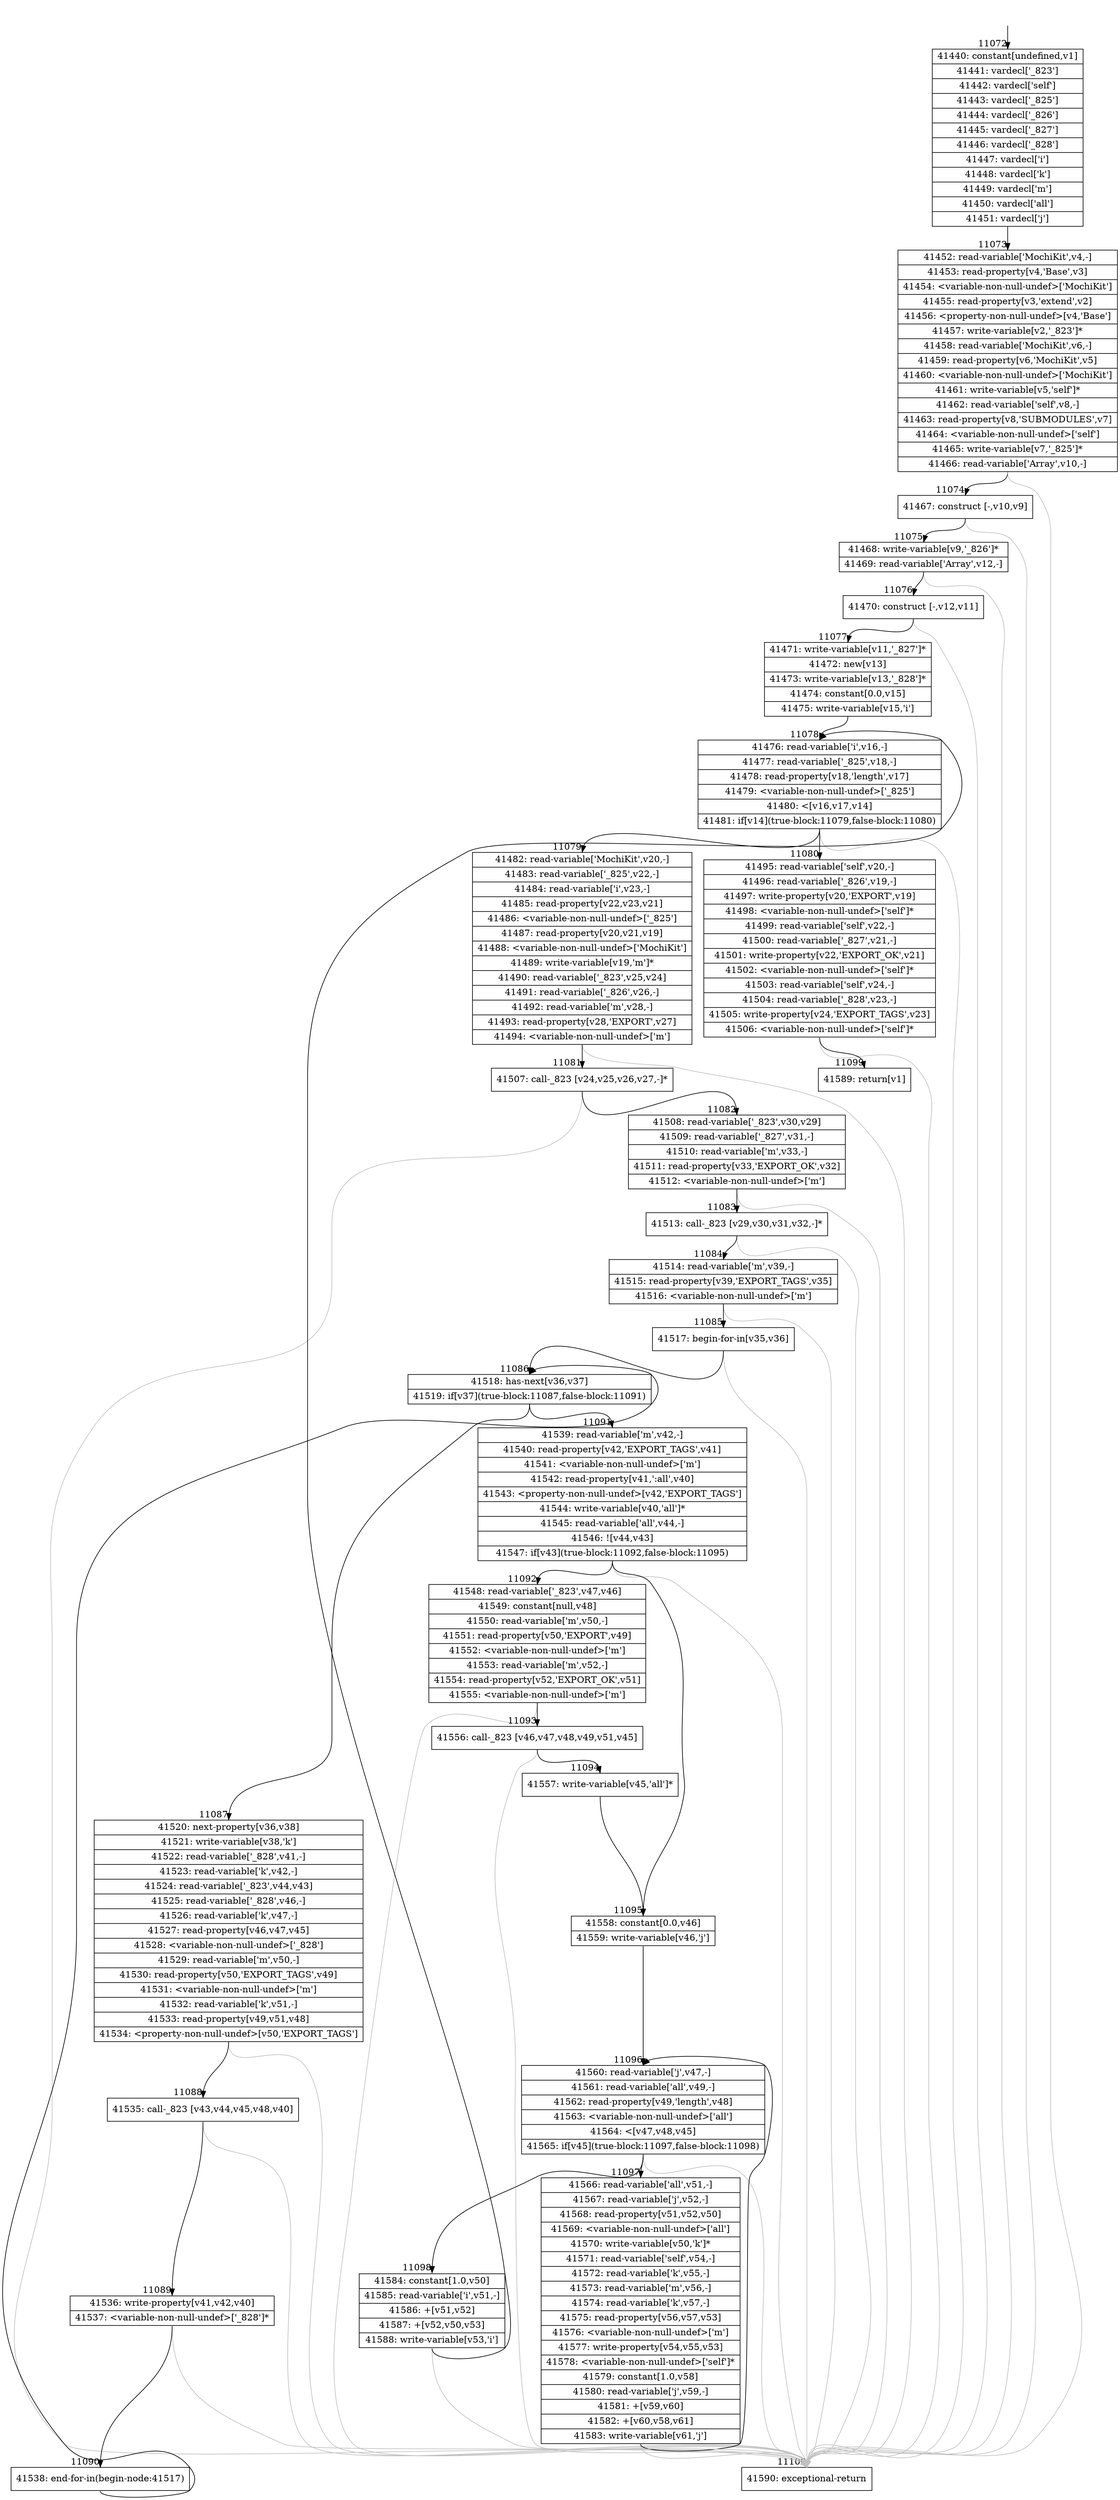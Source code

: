 digraph {
rankdir="TD"
BB_entry785[shape=none,label=""];
BB_entry785 -> BB11072 [tailport=s, headport=n, headlabel="    11072"]
BB11072 [shape=record label="{41440: constant[undefined,v1]|41441: vardecl['_823']|41442: vardecl['self']|41443: vardecl['_825']|41444: vardecl['_826']|41445: vardecl['_827']|41446: vardecl['_828']|41447: vardecl['i']|41448: vardecl['k']|41449: vardecl['m']|41450: vardecl['all']|41451: vardecl['j']}" ] 
BB11072 -> BB11073 [tailport=s, headport=n, headlabel="      11073"]
BB11073 [shape=record label="{41452: read-variable['MochiKit',v4,-]|41453: read-property[v4,'Base',v3]|41454: \<variable-non-null-undef\>['MochiKit']|41455: read-property[v3,'extend',v2]|41456: \<property-non-null-undef\>[v4,'Base']|41457: write-variable[v2,'_823']*|41458: read-variable['MochiKit',v6,-]|41459: read-property[v6,'MochiKit',v5]|41460: \<variable-non-null-undef\>['MochiKit']|41461: write-variable[v5,'self']*|41462: read-variable['self',v8,-]|41463: read-property[v8,'SUBMODULES',v7]|41464: \<variable-non-null-undef\>['self']|41465: write-variable[v7,'_825']*|41466: read-variable['Array',v10,-]}" ] 
BB11073 -> BB11074 [tailport=s, headport=n, headlabel="      11074"]
BB11073 -> BB11100 [tailport=s, headport=n, color=gray, headlabel="      11100"]
BB11074 [shape=record label="{41467: construct [-,v10,v9]}" ] 
BB11074 -> BB11075 [tailport=s, headport=n, headlabel="      11075"]
BB11074 -> BB11100 [tailport=s, headport=n, color=gray]
BB11075 [shape=record label="{41468: write-variable[v9,'_826']*|41469: read-variable['Array',v12,-]}" ] 
BB11075 -> BB11076 [tailport=s, headport=n, headlabel="      11076"]
BB11075 -> BB11100 [tailport=s, headport=n, color=gray]
BB11076 [shape=record label="{41470: construct [-,v12,v11]}" ] 
BB11076 -> BB11077 [tailport=s, headport=n, headlabel="      11077"]
BB11076 -> BB11100 [tailport=s, headport=n, color=gray]
BB11077 [shape=record label="{41471: write-variable[v11,'_827']*|41472: new[v13]|41473: write-variable[v13,'_828']*|41474: constant[0.0,v15]|41475: write-variable[v15,'i']}" ] 
BB11077 -> BB11078 [tailport=s, headport=n, headlabel="      11078"]
BB11078 [shape=record label="{41476: read-variable['i',v16,-]|41477: read-variable['_825',v18,-]|41478: read-property[v18,'length',v17]|41479: \<variable-non-null-undef\>['_825']|41480: \<[v16,v17,v14]|41481: if[v14](true-block:11079,false-block:11080)}" ] 
BB11078 -> BB11079 [tailport=s, headport=n, headlabel="      11079"]
BB11078 -> BB11080 [tailport=s, headport=n, headlabel="      11080"]
BB11078 -> BB11100 [tailport=s, headport=n, color=gray]
BB11079 [shape=record label="{41482: read-variable['MochiKit',v20,-]|41483: read-variable['_825',v22,-]|41484: read-variable['i',v23,-]|41485: read-property[v22,v23,v21]|41486: \<variable-non-null-undef\>['_825']|41487: read-property[v20,v21,v19]|41488: \<variable-non-null-undef\>['MochiKit']|41489: write-variable[v19,'m']*|41490: read-variable['_823',v25,v24]|41491: read-variable['_826',v26,-]|41492: read-variable['m',v28,-]|41493: read-property[v28,'EXPORT',v27]|41494: \<variable-non-null-undef\>['m']}" ] 
BB11079 -> BB11081 [tailport=s, headport=n, headlabel="      11081"]
BB11079 -> BB11100 [tailport=s, headport=n, color=gray]
BB11080 [shape=record label="{41495: read-variable['self',v20,-]|41496: read-variable['_826',v19,-]|41497: write-property[v20,'EXPORT',v19]|41498: \<variable-non-null-undef\>['self']*|41499: read-variable['self',v22,-]|41500: read-variable['_827',v21,-]|41501: write-property[v22,'EXPORT_OK',v21]|41502: \<variable-non-null-undef\>['self']*|41503: read-variable['self',v24,-]|41504: read-variable['_828',v23,-]|41505: write-property[v24,'EXPORT_TAGS',v23]|41506: \<variable-non-null-undef\>['self']*}" ] 
BB11080 -> BB11099 [tailport=s, headport=n, headlabel="      11099"]
BB11080 -> BB11100 [tailport=s, headport=n, color=gray]
BB11081 [shape=record label="{41507: call-_823 [v24,v25,v26,v27,-]*}" ] 
BB11081 -> BB11082 [tailport=s, headport=n, headlabel="      11082"]
BB11081 -> BB11100 [tailport=s, headport=n, color=gray]
BB11082 [shape=record label="{41508: read-variable['_823',v30,v29]|41509: read-variable['_827',v31,-]|41510: read-variable['m',v33,-]|41511: read-property[v33,'EXPORT_OK',v32]|41512: \<variable-non-null-undef\>['m']}" ] 
BB11082 -> BB11083 [tailport=s, headport=n, headlabel="      11083"]
BB11082 -> BB11100 [tailport=s, headport=n, color=gray]
BB11083 [shape=record label="{41513: call-_823 [v29,v30,v31,v32,-]*}" ] 
BB11083 -> BB11084 [tailport=s, headport=n, headlabel="      11084"]
BB11083 -> BB11100 [tailport=s, headport=n, color=gray]
BB11084 [shape=record label="{41514: read-variable['m',v39,-]|41515: read-property[v39,'EXPORT_TAGS',v35]|41516: \<variable-non-null-undef\>['m']}" ] 
BB11084 -> BB11085 [tailport=s, headport=n, headlabel="      11085"]
BB11084 -> BB11100 [tailport=s, headport=n, color=gray]
BB11085 [shape=record label="{41517: begin-for-in[v35,v36]}" ] 
BB11085 -> BB11086 [tailport=s, headport=n, headlabel="      11086"]
BB11085 -> BB11100 [tailport=s, headport=n, color=gray]
BB11086 [shape=record label="{41518: has-next[v36,v37]|41519: if[v37](true-block:11087,false-block:11091)}" ] 
BB11086 -> BB11087 [tailport=s, headport=n, headlabel="      11087"]
BB11086 -> BB11091 [tailport=s, headport=n, headlabel="      11091"]
BB11087 [shape=record label="{41520: next-property[v36,v38]|41521: write-variable[v38,'k']|41522: read-variable['_828',v41,-]|41523: read-variable['k',v42,-]|41524: read-variable['_823',v44,v43]|41525: read-variable['_828',v46,-]|41526: read-variable['k',v47,-]|41527: read-property[v46,v47,v45]|41528: \<variable-non-null-undef\>['_828']|41529: read-variable['m',v50,-]|41530: read-property[v50,'EXPORT_TAGS',v49]|41531: \<variable-non-null-undef\>['m']|41532: read-variable['k',v51,-]|41533: read-property[v49,v51,v48]|41534: \<property-non-null-undef\>[v50,'EXPORT_TAGS']}" ] 
BB11087 -> BB11088 [tailport=s, headport=n, headlabel="      11088"]
BB11087 -> BB11100 [tailport=s, headport=n, color=gray]
BB11088 [shape=record label="{41535: call-_823 [v43,v44,v45,v48,v40]}" ] 
BB11088 -> BB11089 [tailport=s, headport=n, headlabel="      11089"]
BB11088 -> BB11100 [tailport=s, headport=n, color=gray]
BB11089 [shape=record label="{41536: write-property[v41,v42,v40]|41537: \<variable-non-null-undef\>['_828']*}" ] 
BB11089 -> BB11090 [tailport=s, headport=n, headlabel="      11090"]
BB11089 -> BB11100 [tailport=s, headport=n, color=gray]
BB11090 [shape=record label="{41538: end-for-in(begin-node:41517)}" ] 
BB11090 -> BB11086 [tailport=s, headport=n]
BB11091 [shape=record label="{41539: read-variable['m',v42,-]|41540: read-property[v42,'EXPORT_TAGS',v41]|41541: \<variable-non-null-undef\>['m']|41542: read-property[v41,':all',v40]|41543: \<property-non-null-undef\>[v42,'EXPORT_TAGS']|41544: write-variable[v40,'all']*|41545: read-variable['all',v44,-]|41546: ![v44,v43]|41547: if[v43](true-block:11092,false-block:11095)}" ] 
BB11091 -> BB11092 [tailport=s, headport=n, headlabel="      11092"]
BB11091 -> BB11095 [tailport=s, headport=n, headlabel="      11095"]
BB11091 -> BB11100 [tailport=s, headport=n, color=gray]
BB11092 [shape=record label="{41548: read-variable['_823',v47,v46]|41549: constant[null,v48]|41550: read-variable['m',v50,-]|41551: read-property[v50,'EXPORT',v49]|41552: \<variable-non-null-undef\>['m']|41553: read-variable['m',v52,-]|41554: read-property[v52,'EXPORT_OK',v51]|41555: \<variable-non-null-undef\>['m']}" ] 
BB11092 -> BB11093 [tailport=s, headport=n, headlabel="      11093"]
BB11092 -> BB11100 [tailport=s, headport=n, color=gray]
BB11093 [shape=record label="{41556: call-_823 [v46,v47,v48,v49,v51,v45]}" ] 
BB11093 -> BB11094 [tailport=s, headport=n, headlabel="      11094"]
BB11093 -> BB11100 [tailport=s, headport=n, color=gray]
BB11094 [shape=record label="{41557: write-variable[v45,'all']*}" ] 
BB11094 -> BB11095 [tailport=s, headport=n]
BB11095 [shape=record label="{41558: constant[0.0,v46]|41559: write-variable[v46,'j']}" ] 
BB11095 -> BB11096 [tailport=s, headport=n, headlabel="      11096"]
BB11096 [shape=record label="{41560: read-variable['j',v47,-]|41561: read-variable['all',v49,-]|41562: read-property[v49,'length',v48]|41563: \<variable-non-null-undef\>['all']|41564: \<[v47,v48,v45]|41565: if[v45](true-block:11097,false-block:11098)}" ] 
BB11096 -> BB11097 [tailport=s, headport=n, headlabel="      11097"]
BB11096 -> BB11098 [tailport=s, headport=n, headlabel="      11098"]
BB11096 -> BB11100 [tailport=s, headport=n, color=gray]
BB11097 [shape=record label="{41566: read-variable['all',v51,-]|41567: read-variable['j',v52,-]|41568: read-property[v51,v52,v50]|41569: \<variable-non-null-undef\>['all']|41570: write-variable[v50,'k']*|41571: read-variable['self',v54,-]|41572: read-variable['k',v55,-]|41573: read-variable['m',v56,-]|41574: read-variable['k',v57,-]|41575: read-property[v56,v57,v53]|41576: \<variable-non-null-undef\>['m']|41577: write-property[v54,v55,v53]|41578: \<variable-non-null-undef\>['self']*|41579: constant[1.0,v58]|41580: read-variable['j',v59,-]|41581: +[v59,v60]|41582: +[v60,v58,v61]|41583: write-variable[v61,'j']}" ] 
BB11097 -> BB11096 [tailport=s, headport=n]
BB11097 -> BB11100 [tailport=s, headport=n, color=gray]
BB11098 [shape=record label="{41584: constant[1.0,v50]|41585: read-variable['i',v51,-]|41586: +[v51,v52]|41587: +[v52,v50,v53]|41588: write-variable[v53,'i']}" ] 
BB11098 -> BB11078 [tailport=s, headport=n]
BB11098 -> BB11100 [tailport=s, headport=n, color=gray]
BB11099 [shape=record label="{41589: return[v1]}" ] 
BB11100 [shape=record label="{41590: exceptional-return}" ] 
//#$~ 7761
}
